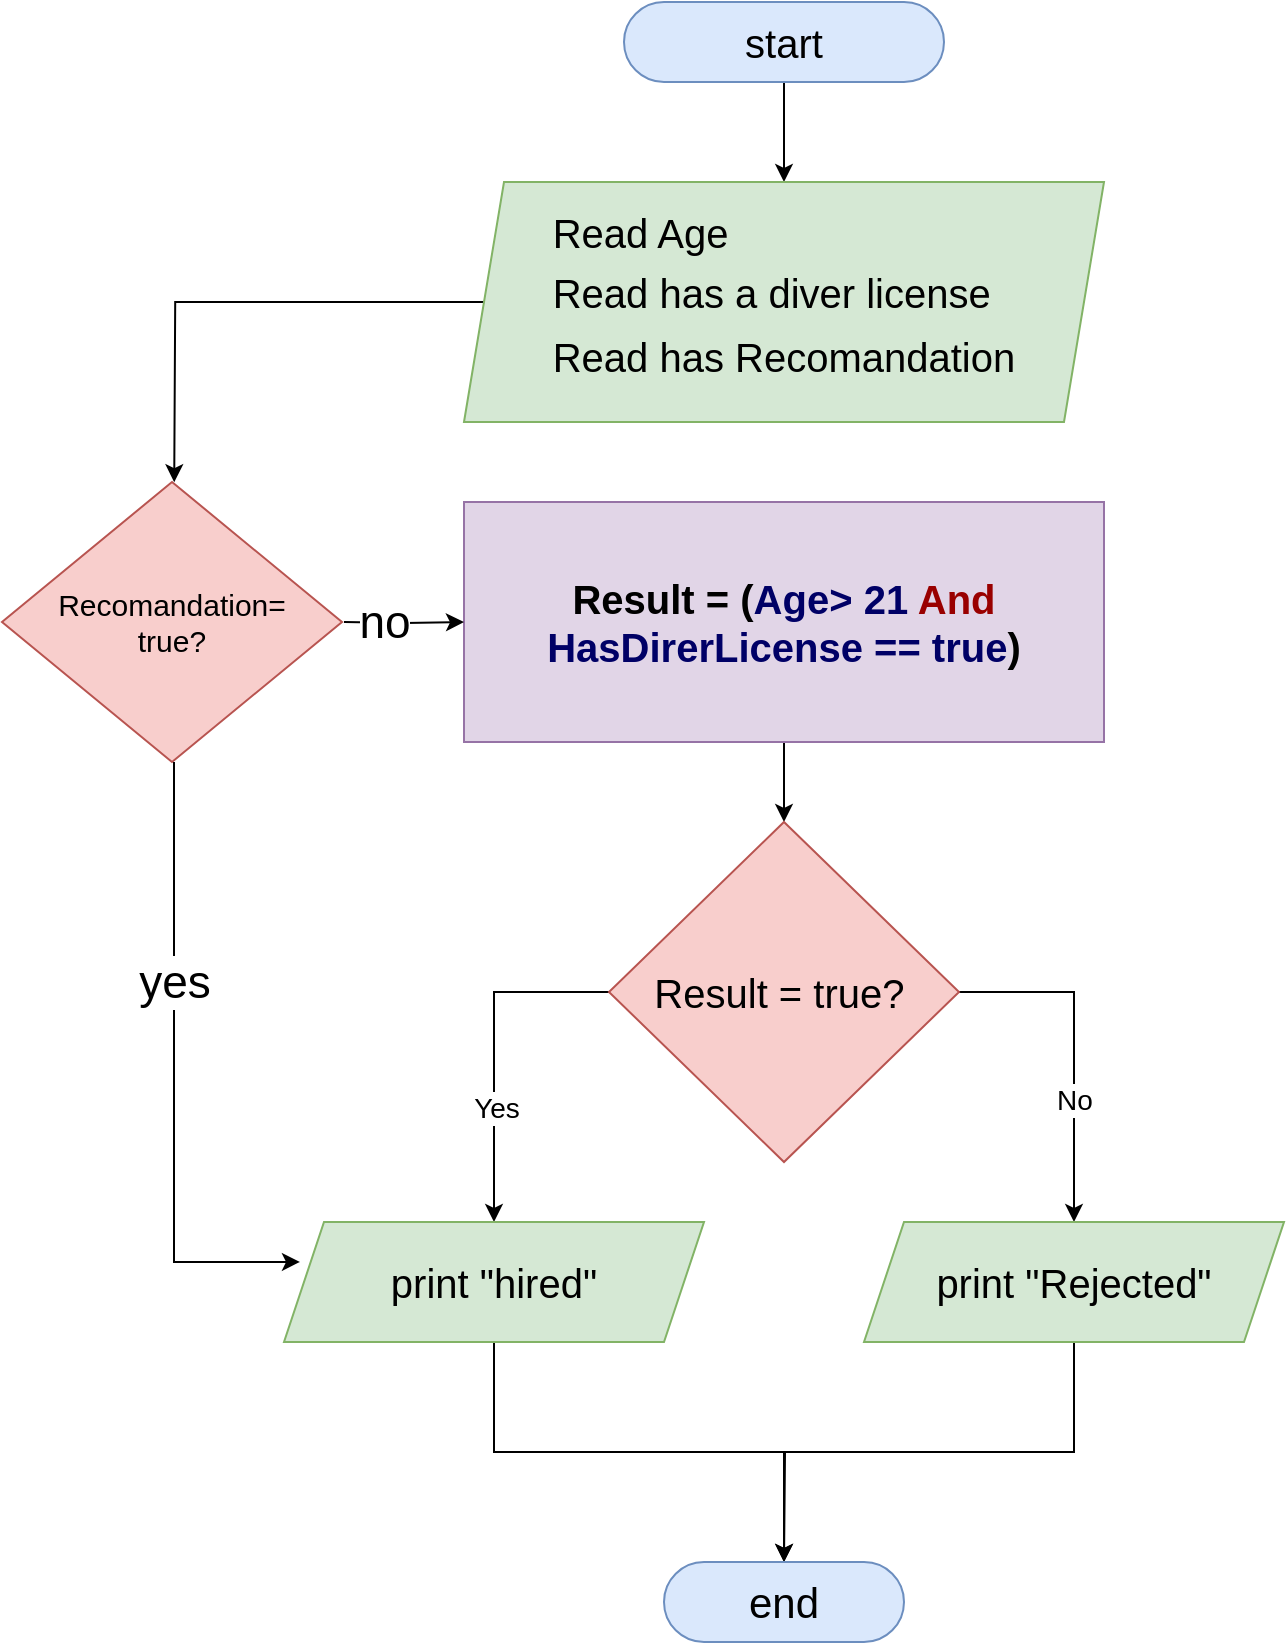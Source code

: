 <mxfile version="22.1.21" type="device">
  <diagram id="C5RBs43oDa-KdzZeNtuy" name="Page-1">
    <mxGraphModel dx="1920" dy="1147" grid="1" gridSize="10" guides="1" tooltips="1" connect="1" arrows="1" fold="1" page="1" pageScale="1" pageWidth="827" pageHeight="1169" math="0" shadow="0">
      <root>
        <mxCell id="WIyWlLk6GJQsqaUBKTNV-0" />
        <mxCell id="WIyWlLk6GJQsqaUBKTNV-1" parent="WIyWlLk6GJQsqaUBKTNV-0" />
        <mxCell id="3XRoCKfG7liCehZZLe6Q-2" style="edgeStyle=orthogonalEdgeStyle;rounded=0;orthogonalLoop=1;jettySize=auto;html=1;exitX=0.5;exitY=1;exitDx=0;exitDy=0;entryX=0.5;entryY=0;entryDx=0;entryDy=0;" parent="WIyWlLk6GJQsqaUBKTNV-1" source="3XRoCKfG7liCehZZLe6Q-0" target="3XRoCKfG7liCehZZLe6Q-1" edge="1">
          <mxGeometry relative="1" as="geometry" />
        </mxCell>
        <mxCell id="3XRoCKfG7liCehZZLe6Q-0" value="&lt;font style=&quot;font-size: 20px;&quot;&gt;start&lt;/font&gt;" style="rounded=1;whiteSpace=wrap;html=1;fontSize=12;glass=0;strokeWidth=1;shadow=0;arcSize=50;fillColor=#dae8fc;strokeColor=#6c8ebf;" parent="WIyWlLk6GJQsqaUBKTNV-1" vertex="1">
          <mxGeometry x="404" y="174" width="160" height="40" as="geometry" />
        </mxCell>
        <mxCell id="zXtxW0wn664vxFwG__-A-4" style="edgeStyle=orthogonalEdgeStyle;rounded=0;orthogonalLoop=1;jettySize=auto;html=1;exitX=0;exitY=0.5;exitDx=0;exitDy=0;" edge="1" parent="WIyWlLk6GJQsqaUBKTNV-1" source="3XRoCKfG7liCehZZLe6Q-1">
          <mxGeometry relative="1" as="geometry">
            <mxPoint x="179.111" y="414.092" as="targetPoint" />
          </mxGeometry>
        </mxCell>
        <mxCell id="3XRoCKfG7liCehZZLe6Q-1" value="&lt;div style=&quot;text-align: left; line-height: 160%;&quot;&gt;&lt;span style=&quot;font-size: 20px; background-color: initial;&quot;&gt;Read Age&lt;/span&gt;&lt;/div&gt;&lt;font style=&quot;font-size: 20px;&quot;&gt;&lt;div style=&quot;text-align: left; line-height: 160%;&quot;&gt;&lt;span style=&quot;background-color: initial;&quot;&gt;Read has a diver license&lt;/span&gt;&lt;/div&gt;&lt;div style=&quot;text-align: left; line-height: 160%;&quot;&gt;Read has Recomandation&lt;/div&gt;&lt;/font&gt;" style="shape=parallelogram;perimeter=parallelogramPerimeter;whiteSpace=wrap;html=1;fixedSize=1;fillColor=#d5e8d4;strokeColor=#82b366;" parent="WIyWlLk6GJQsqaUBKTNV-1" vertex="1">
          <mxGeometry x="324" y="264" width="320" height="120" as="geometry" />
        </mxCell>
        <mxCell id="3XRoCKfG7liCehZZLe6Q-6" style="edgeStyle=orthogonalEdgeStyle;rounded=0;orthogonalLoop=1;jettySize=auto;html=1;exitX=0.5;exitY=1;exitDx=0;exitDy=0;entryX=0.5;entryY=0;entryDx=0;entryDy=0;" parent="WIyWlLk6GJQsqaUBKTNV-1" source="3XRoCKfG7liCehZZLe6Q-3" target="3XRoCKfG7liCehZZLe6Q-5" edge="1">
          <mxGeometry relative="1" as="geometry" />
        </mxCell>
        <mxCell id="3XRoCKfG7liCehZZLe6Q-3" value="&lt;h3&gt;&lt;font style=&quot;font-size: 20px;&quot;&gt;Result = (&lt;font color=&quot;#000066&quot;&gt;Age&amp;gt; 21&lt;/font&gt; &lt;font color=&quot;#990000&quot;&gt;And&lt;/font&gt; &lt;font color=&quot;#000066&quot;&gt;HasDirerLicense == true&lt;/font&gt;)&lt;/font&gt;&lt;/h3&gt;" style="rounded=0;whiteSpace=wrap;html=1;fillColor=#e1d5e7;strokeColor=#9673a6;" parent="WIyWlLk6GJQsqaUBKTNV-1" vertex="1">
          <mxGeometry x="324" y="424" width="320" height="120" as="geometry" />
        </mxCell>
        <mxCell id="3XRoCKfG7liCehZZLe6Q-9" style="edgeStyle=orthogonalEdgeStyle;rounded=0;orthogonalLoop=1;jettySize=auto;html=1;exitX=1;exitY=0.5;exitDx=0;exitDy=0;entryX=0.5;entryY=0;entryDx=0;entryDy=0;" parent="WIyWlLk6GJQsqaUBKTNV-1" source="3XRoCKfG7liCehZZLe6Q-5" target="3XRoCKfG7liCehZZLe6Q-8" edge="1">
          <mxGeometry relative="1" as="geometry" />
        </mxCell>
        <mxCell id="3XRoCKfG7liCehZZLe6Q-10" value="No" style="edgeLabel;html=1;align=center;verticalAlign=middle;resizable=0;points=[];fontSize=14;" parent="3XRoCKfG7liCehZZLe6Q-9" vertex="1" connectable="0">
          <mxGeometry x="0.293" relative="1" as="geometry">
            <mxPoint as="offset" />
          </mxGeometry>
        </mxCell>
        <mxCell id="3XRoCKfG7liCehZZLe6Q-11" style="edgeStyle=orthogonalEdgeStyle;rounded=0;orthogonalLoop=1;jettySize=auto;html=1;exitX=0;exitY=0.5;exitDx=0;exitDy=0;" parent="WIyWlLk6GJQsqaUBKTNV-1" source="3XRoCKfG7liCehZZLe6Q-5" target="3XRoCKfG7liCehZZLe6Q-7" edge="1">
          <mxGeometry relative="1" as="geometry" />
        </mxCell>
        <mxCell id="3XRoCKfG7liCehZZLe6Q-12" value="Yes" style="edgeLabel;html=1;align=center;verticalAlign=middle;resizable=0;points=[];fontSize=14;" parent="3XRoCKfG7liCehZZLe6Q-11" vertex="1" connectable="0">
          <mxGeometry x="0.328" y="1" relative="1" as="geometry">
            <mxPoint y="1" as="offset" />
          </mxGeometry>
        </mxCell>
        <mxCell id="3XRoCKfG7liCehZZLe6Q-5" value="&lt;font style=&quot;font-size: 20px;&quot;&gt;&lt;font style=&quot;font-size: 20px;&quot;&gt;R&lt;/font&gt;esult = true?&amp;nbsp;&lt;/font&gt;" style="rhombus;whiteSpace=wrap;html=1;fillColor=#f8cecc;strokeColor=#b85450;" parent="WIyWlLk6GJQsqaUBKTNV-1" vertex="1">
          <mxGeometry x="396.5" y="584" width="175" height="170" as="geometry" />
        </mxCell>
        <mxCell id="3XRoCKfG7liCehZZLe6Q-19" style="edgeStyle=orthogonalEdgeStyle;rounded=0;orthogonalLoop=1;jettySize=auto;html=1;exitX=0.5;exitY=1;exitDx=0;exitDy=0;" parent="WIyWlLk6GJQsqaUBKTNV-1" source="3XRoCKfG7liCehZZLe6Q-7" edge="1">
          <mxGeometry relative="1" as="geometry">
            <mxPoint x="484" y="954" as="targetPoint" />
          </mxGeometry>
        </mxCell>
        <mxCell id="3XRoCKfG7liCehZZLe6Q-7" value="&lt;font style=&quot;font-size: 20px;&quot;&gt;print &quot;hired&quot;&lt;/font&gt;" style="shape=parallelogram;perimeter=parallelogramPerimeter;whiteSpace=wrap;html=1;fixedSize=1;fillColor=#d5e8d4;strokeColor=#82b366;" parent="WIyWlLk6GJQsqaUBKTNV-1" vertex="1">
          <mxGeometry x="234" y="784" width="210" height="60" as="geometry" />
        </mxCell>
        <mxCell id="3XRoCKfG7liCehZZLe6Q-18" style="edgeStyle=orthogonalEdgeStyle;rounded=0;orthogonalLoop=1;jettySize=auto;html=1;exitX=0.5;exitY=1;exitDx=0;exitDy=0;entryX=0.5;entryY=0;entryDx=0;entryDy=0;" parent="WIyWlLk6GJQsqaUBKTNV-1" source="3XRoCKfG7liCehZZLe6Q-8" target="3XRoCKfG7liCehZZLe6Q-17" edge="1">
          <mxGeometry relative="1" as="geometry" />
        </mxCell>
        <mxCell id="3XRoCKfG7liCehZZLe6Q-8" value="&lt;font style=&quot;font-size: 20px;&quot;&gt;print &quot;Rejected&quot;&lt;/font&gt;" style="shape=parallelogram;perimeter=parallelogramPerimeter;whiteSpace=wrap;html=1;fixedSize=1;fillColor=#d5e8d4;strokeColor=#82b366;" parent="WIyWlLk6GJQsqaUBKTNV-1" vertex="1">
          <mxGeometry x="524" y="784" width="210" height="60" as="geometry" />
        </mxCell>
        <mxCell id="3XRoCKfG7liCehZZLe6Q-17" value="&lt;font style=&quot;font-size: 21px;&quot;&gt;end&lt;/font&gt;" style="rounded=1;whiteSpace=wrap;html=1;arcSize=50;fillColor=#dae8fc;strokeColor=#6c8ebf;" parent="WIyWlLk6GJQsqaUBKTNV-1" vertex="1">
          <mxGeometry x="424" y="954" width="120" height="40" as="geometry" />
        </mxCell>
        <mxCell id="zXtxW0wn664vxFwG__-A-5" style="edgeStyle=orthogonalEdgeStyle;rounded=0;orthogonalLoop=1;jettySize=auto;html=1;exitX=1;exitY=0.5;exitDx=0;exitDy=0;entryX=0;entryY=0.5;entryDx=0;entryDy=0;" edge="1" parent="WIyWlLk6GJQsqaUBKTNV-1" target="3XRoCKfG7liCehZZLe6Q-3">
          <mxGeometry relative="1" as="geometry">
            <mxPoint x="264" y="484" as="sourcePoint" />
          </mxGeometry>
        </mxCell>
        <mxCell id="zXtxW0wn664vxFwG__-A-6" value="no" style="edgeLabel;html=1;align=center;verticalAlign=middle;resizable=0;points=[];fontSize=23;" vertex="1" connectable="0" parent="zXtxW0wn664vxFwG__-A-5">
          <mxGeometry x="0.067" y="-1" relative="1" as="geometry">
            <mxPoint x="-12" y="-1" as="offset" />
          </mxGeometry>
        </mxCell>
        <mxCell id="zXtxW0wn664vxFwG__-A-1" value="&lt;font style=&quot;font-size: 15px;&quot;&gt;Recomandation=&lt;br&gt;&amp;nbsp;true?&amp;nbsp;&lt;/font&gt;" style="rhombus;whiteSpace=wrap;html=1;fillColor=#f8cecc;strokeColor=#b85450;" vertex="1" parent="WIyWlLk6GJQsqaUBKTNV-1">
          <mxGeometry x="93" y="414" width="170" height="140" as="geometry" />
        </mxCell>
        <mxCell id="zXtxW0wn664vxFwG__-A-7" style="edgeStyle=orthogonalEdgeStyle;rounded=0;orthogonalLoop=1;jettySize=auto;html=1;exitX=0.5;exitY=1;exitDx=0;exitDy=0;entryX=0.038;entryY=0.333;entryDx=0;entryDy=0;entryPerimeter=0;" edge="1" parent="WIyWlLk6GJQsqaUBKTNV-1" target="3XRoCKfG7liCehZZLe6Q-7">
          <mxGeometry relative="1" as="geometry">
            <mxPoint x="179" y="554" as="sourcePoint" />
            <Array as="points">
              <mxPoint x="179" y="804" />
            </Array>
          </mxGeometry>
        </mxCell>
        <mxCell id="zXtxW0wn664vxFwG__-A-8" value="yes" style="edgeLabel;html=1;align=center;verticalAlign=middle;resizable=0;points=[];fontSize=23;" vertex="1" connectable="0" parent="zXtxW0wn664vxFwG__-A-7">
          <mxGeometry x="-0.227" y="-3" relative="1" as="geometry">
            <mxPoint x="3" y="-11" as="offset" />
          </mxGeometry>
        </mxCell>
      </root>
    </mxGraphModel>
  </diagram>
</mxfile>
